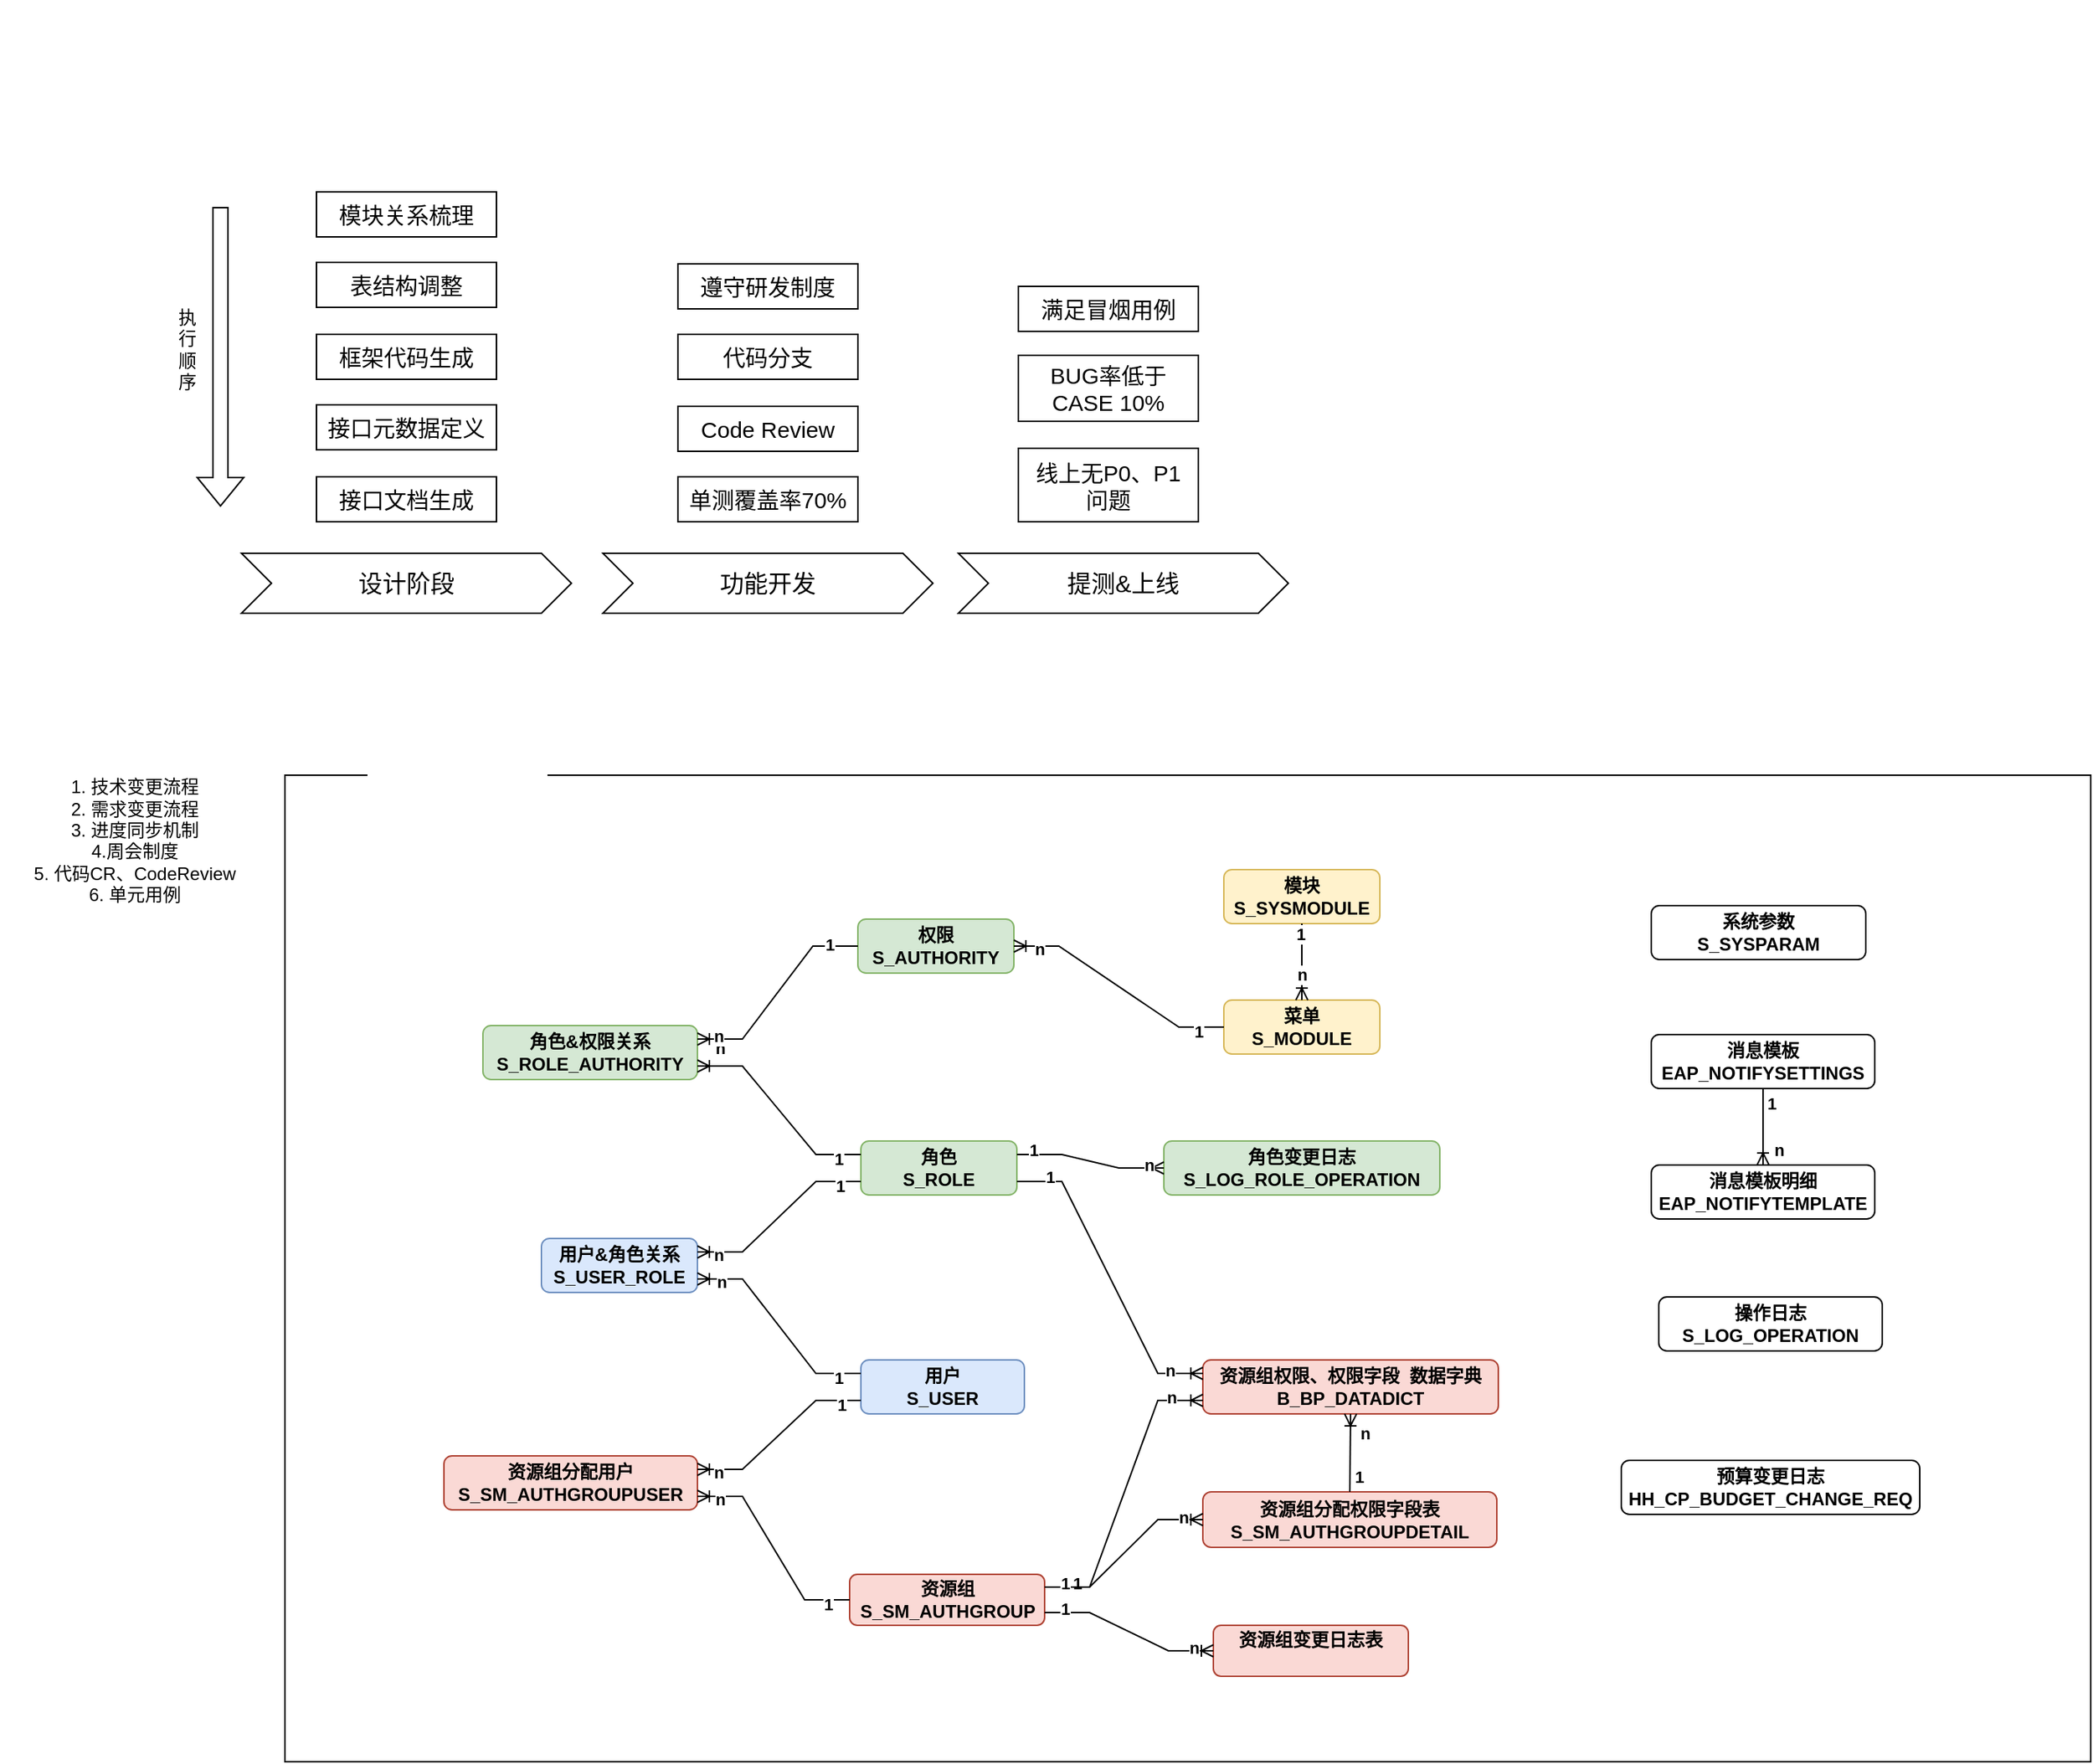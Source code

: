 <mxfile version="24.7.7">
  <diagram id="C5RBs43oDa-KdzZeNtuy" name="Page-1">
    <mxGraphModel dx="2261" dy="795" grid="0" gridSize="10" guides="1" tooltips="1" connect="1" arrows="1" fold="1" page="1" pageScale="1" pageWidth="827" pageHeight="1169" math="0" shadow="0">
      <root>
        <mxCell id="WIyWlLk6GJQsqaUBKTNV-0" />
        <mxCell id="WIyWlLk6GJQsqaUBKTNV-1" parent="WIyWlLk6GJQsqaUBKTNV-0" />
        <mxCell id="Fb4ALmmW-qBPZxDLk-Hd-118" value="" style="rounded=0;whiteSpace=wrap;html=1;" parent="WIyWlLk6GJQsqaUBKTNV-1" vertex="1">
          <mxGeometry x="-101" y="648" width="1204" height="658" as="geometry" />
        </mxCell>
        <mxCell id="Fb4ALmmW-qBPZxDLk-Hd-35" value="" style="rounded=0;whiteSpace=wrap;html=1;strokeColor=none;" parent="WIyWlLk6GJQsqaUBKTNV-1" vertex="1">
          <mxGeometry x="-46" y="131" width="120" height="594" as="geometry" />
        </mxCell>
        <mxCell id="Fb4ALmmW-qBPZxDLk-Hd-0" value="设计阶段" style="shape=step;perimeter=stepPerimeter;whiteSpace=wrap;html=1;fixedSize=1;fontSize=16;" parent="WIyWlLk6GJQsqaUBKTNV-1" vertex="1">
          <mxGeometry x="-130" y="500" width="220" height="40" as="geometry" />
        </mxCell>
        <mxCell id="Fb4ALmmW-qBPZxDLk-Hd-1" value="功能开发" style="shape=step;perimeter=stepPerimeter;whiteSpace=wrap;html=1;fixedSize=1;fontSize=16;" parent="WIyWlLk6GJQsqaUBKTNV-1" vertex="1">
          <mxGeometry x="111" y="500" width="220" height="40" as="geometry" />
        </mxCell>
        <mxCell id="Fb4ALmmW-qBPZxDLk-Hd-3" value="提测&amp;amp;上线" style="shape=step;perimeter=stepPerimeter;whiteSpace=wrap;html=1;fixedSize=1;fontSize=16;" parent="WIyWlLk6GJQsqaUBKTNV-1" vertex="1">
          <mxGeometry x="348" y="500" width="220" height="40" as="geometry" />
        </mxCell>
        <mxCell id="Fb4ALmmW-qBPZxDLk-Hd-10" value="&lt;div style=&quot;&quot;&gt;&lt;span style=&quot;background-color: initial; font-size: 15px;&quot;&gt;表结构调整&lt;/span&gt;&lt;/div&gt;" style="rounded=0;whiteSpace=wrap;html=1;align=center;" parent="WIyWlLk6GJQsqaUBKTNV-1" vertex="1">
          <mxGeometry x="-80" y="306" width="120" height="30" as="geometry" />
        </mxCell>
        <mxCell id="Fb4ALmmW-qBPZxDLk-Hd-11" value="&lt;div style=&quot;&quot;&gt;&lt;span style=&quot;background-color: initial; font-size: 15px;&quot;&gt;框架代码生成&lt;/span&gt;&lt;/div&gt;" style="rounded=0;whiteSpace=wrap;html=1;align=center;" parent="WIyWlLk6GJQsqaUBKTNV-1" vertex="1">
          <mxGeometry x="-80" y="354" width="120" height="30" as="geometry" />
        </mxCell>
        <mxCell id="Fb4ALmmW-qBPZxDLk-Hd-13" value="&lt;div style=&quot;&quot;&gt;&lt;span style=&quot;background-color: initial; font-size: 15px;&quot;&gt;接口元数据定义&lt;/span&gt;&lt;/div&gt;" style="rounded=0;whiteSpace=wrap;html=1;align=center;" parent="WIyWlLk6GJQsqaUBKTNV-1" vertex="1">
          <mxGeometry x="-80" y="401" width="120" height="30" as="geometry" />
        </mxCell>
        <mxCell id="Fb4ALmmW-qBPZxDLk-Hd-14" value="&lt;div style=&quot;&quot;&gt;&lt;span style=&quot;background-color: initial; font-size: 15px;&quot;&gt;接口文档生成&lt;/span&gt;&lt;/div&gt;" style="rounded=0;whiteSpace=wrap;html=1;align=center;" parent="WIyWlLk6GJQsqaUBKTNV-1" vertex="1">
          <mxGeometry x="-80" y="449" width="120" height="30" as="geometry" />
        </mxCell>
        <mxCell id="Fb4ALmmW-qBPZxDLk-Hd-15" value="&lt;span style=&quot;font-size: 15px;&quot;&gt;模块关系梳理&lt;/span&gt;" style="rounded=0;whiteSpace=wrap;html=1;align=center;" parent="WIyWlLk6GJQsqaUBKTNV-1" vertex="1">
          <mxGeometry x="-80" y="259" width="120" height="30" as="geometry" />
        </mxCell>
        <mxCell id="Fb4ALmmW-qBPZxDLk-Hd-17" value="" style="shape=flexArrow;endArrow=classic;html=1;rounded=0;" parent="WIyWlLk6GJQsqaUBKTNV-1" edge="1">
          <mxGeometry width="50" height="50" relative="1" as="geometry">
            <mxPoint x="-144" y="269" as="sourcePoint" />
            <mxPoint x="-144" y="469" as="targetPoint" />
          </mxGeometry>
        </mxCell>
        <mxCell id="Fb4ALmmW-qBPZxDLk-Hd-18" value="执行顺序" style="text;html=1;align=center;verticalAlign=middle;whiteSpace=wrap;rounded=0;" parent="WIyWlLk6GJQsqaUBKTNV-1" vertex="1">
          <mxGeometry x="-176" y="332" width="20" height="64" as="geometry" />
        </mxCell>
        <mxCell id="Fb4ALmmW-qBPZxDLk-Hd-19" value="&lt;div style=&quot;&quot;&gt;&lt;span style=&quot;font-size: 15px;&quot;&gt;代码分支&lt;/span&gt;&lt;/div&gt;" style="rounded=0;whiteSpace=wrap;html=1;align=center;" parent="WIyWlLk6GJQsqaUBKTNV-1" vertex="1">
          <mxGeometry x="161" y="354" width="120" height="30" as="geometry" />
        </mxCell>
        <mxCell id="Fb4ALmmW-qBPZxDLk-Hd-20" value="&lt;div style=&quot;&quot;&gt;&lt;span style=&quot;background-color: initial; font-size: 15px;&quot;&gt;Code Review&lt;/span&gt;&lt;/div&gt;" style="rounded=0;whiteSpace=wrap;html=1;align=center;" parent="WIyWlLk6GJQsqaUBKTNV-1" vertex="1">
          <mxGeometry x="161" y="402" width="120" height="30" as="geometry" />
        </mxCell>
        <mxCell id="Fb4ALmmW-qBPZxDLk-Hd-21" value="&lt;div style=&quot;&quot;&gt;&lt;span style=&quot;font-size: 15px;&quot;&gt;单测覆盖率70%&lt;/span&gt;&lt;/div&gt;" style="rounded=0;whiteSpace=wrap;html=1;align=center;" parent="WIyWlLk6GJQsqaUBKTNV-1" vertex="1">
          <mxGeometry x="161" y="449" width="120" height="30" as="geometry" />
        </mxCell>
        <mxCell id="Fb4ALmmW-qBPZxDLk-Hd-23" value="&lt;span style=&quot;font-size: 15px;&quot;&gt;遵守研发制度&lt;/span&gt;" style="rounded=0;whiteSpace=wrap;html=1;align=center;" parent="WIyWlLk6GJQsqaUBKTNV-1" vertex="1">
          <mxGeometry x="161" y="307" width="120" height="30" as="geometry" />
        </mxCell>
        <mxCell id="Fb4ALmmW-qBPZxDLk-Hd-29" value="&lt;div style=&quot;&quot;&gt;&lt;span style=&quot;font-size: 15px;&quot;&gt;BUG率低于CASE 10%&lt;/span&gt;&lt;/div&gt;" style="rounded=0;whiteSpace=wrap;html=1;align=center;" parent="WIyWlLk6GJQsqaUBKTNV-1" vertex="1">
          <mxGeometry x="388" y="368" width="120" height="44" as="geometry" />
        </mxCell>
        <mxCell id="Fb4ALmmW-qBPZxDLk-Hd-32" value="&lt;div style=&quot;&quot;&gt;&lt;span style=&quot;font-size: 15px;&quot;&gt;线上无P0、P1&lt;/span&gt;&lt;/div&gt;&lt;div style=&quot;&quot;&gt;&lt;span style=&quot;font-size: 15px;&quot;&gt;问题&lt;/span&gt;&lt;/div&gt;" style="rounded=0;whiteSpace=wrap;html=1;align=center;" parent="WIyWlLk6GJQsqaUBKTNV-1" vertex="1">
          <mxGeometry x="388" y="430" width="120" height="49" as="geometry" />
        </mxCell>
        <mxCell id="Fb4ALmmW-qBPZxDLk-Hd-33" value="&lt;span style=&quot;font-size: 15px;&quot;&gt;满足冒烟用例&lt;/span&gt;" style="rounded=0;whiteSpace=wrap;html=1;align=center;" parent="WIyWlLk6GJQsqaUBKTNV-1" vertex="1">
          <mxGeometry x="388" y="322" width="120" height="30" as="geometry" />
        </mxCell>
        <mxCell id="Fb4ALmmW-qBPZxDLk-Hd-34" value="1. 技术变更流程&lt;div&gt;2. 需求变更流程&lt;/div&gt;&lt;div&gt;3. 进度同步机制&lt;/div&gt;&lt;div&gt;4.周会制度&lt;/div&gt;&lt;div&gt;5. 代码CR、CodeReview&lt;/div&gt;&lt;div&gt;6. 单元用例&lt;/div&gt;&lt;div&gt;&lt;br&gt;&lt;/div&gt;" style="text;html=1;align=center;verticalAlign=middle;whiteSpace=wrap;rounded=0;" parent="WIyWlLk6GJQsqaUBKTNV-1" vertex="1">
          <mxGeometry x="-291" y="634" width="180" height="130" as="geometry" />
        </mxCell>
        <mxCell id="Fb4ALmmW-qBPZxDLk-Hd-36" value="用户&lt;div&gt;S_USER&lt;/div&gt;" style="rounded=1;whiteSpace=wrap;html=1;fillColor=#dae8fc;strokeColor=#6c8ebf;fontStyle=1" parent="WIyWlLk6GJQsqaUBKTNV-1" vertex="1">
          <mxGeometry x="283" y="1038" width="109" height="36" as="geometry" />
        </mxCell>
        <mxCell id="Fb4ALmmW-qBPZxDLk-Hd-37" value="&lt;div&gt;角色&lt;/div&gt;&lt;div&gt;S_ROLE&lt;/div&gt;" style="rounded=1;whiteSpace=wrap;html=1;fillColor=#d5e8d4;strokeColor=#82b366;fontStyle=1" parent="WIyWlLk6GJQsqaUBKTNV-1" vertex="1">
          <mxGeometry x="283" y="892" width="104" height="36" as="geometry" />
        </mxCell>
        <mxCell id="Fb4ALmmW-qBPZxDLk-Hd-38" value="&lt;div&gt;用户&amp;amp;角色关系&lt;/div&gt;&lt;div&gt;S_USER_ROLE&lt;/div&gt;" style="rounded=1;whiteSpace=wrap;html=1;fontStyle=1;fillColor=#dae8fc;strokeColor=#6c8ebf;" parent="WIyWlLk6GJQsqaUBKTNV-1" vertex="1">
          <mxGeometry x="70" y="957" width="104" height="36" as="geometry" />
        </mxCell>
        <mxCell id="Fb4ALmmW-qBPZxDLk-Hd-39" value="&lt;div&gt;资源组&lt;/div&gt;&lt;div&gt;S_SM_AUTHGROUP&lt;/div&gt;" style="rounded=1;whiteSpace=wrap;html=1;fillColor=#fad9d5;strokeColor=#ae4132;fontStyle=1" parent="WIyWlLk6GJQsqaUBKTNV-1" vertex="1">
          <mxGeometry x="275.5" y="1181" width="130" height="34" as="geometry" />
        </mxCell>
        <mxCell id="Fb4ALmmW-qBPZxDLk-Hd-40" value="资源组分配用户&lt;div&gt;S_SM_AUTHGROUPUSER&lt;/div&gt;" style="rounded=1;whiteSpace=wrap;html=1;fontStyle=1;fillColor=#fad9d5;strokeColor=#ae4132;" parent="WIyWlLk6GJQsqaUBKTNV-1" vertex="1">
          <mxGeometry x="5" y="1102" width="169" height="36" as="geometry" />
        </mxCell>
        <mxCell id="Fb4ALmmW-qBPZxDLk-Hd-41" value="资源组权限、权限字段&amp;nbsp; 数据字典&lt;div&gt;B_BP_DATADICT&lt;br&gt;&lt;/div&gt;" style="rounded=1;whiteSpace=wrap;html=1;fontStyle=1;fillColor=#fad9d5;strokeColor=#ae4132;" parent="WIyWlLk6GJQsqaUBKTNV-1" vertex="1">
          <mxGeometry x="511" y="1038" width="197" height="36" as="geometry" />
        </mxCell>
        <mxCell id="Fb4ALmmW-qBPZxDLk-Hd-42" value="权限&lt;div&gt;S_AUTHORITY&lt;br&gt;&lt;/div&gt;" style="rounded=1;whiteSpace=wrap;html=1;fontStyle=1;fillColor=#d5e8d4;strokeColor=#82b366;" parent="WIyWlLk6GJQsqaUBKTNV-1" vertex="1">
          <mxGeometry x="281" y="744" width="104" height="36" as="geometry" />
        </mxCell>
        <mxCell id="Fb4ALmmW-qBPZxDLk-Hd-43" value="角色&amp;amp;权限关系&lt;div&gt;S_ROLE_AUTHORITY&lt;br&gt;&lt;/div&gt;" style="rounded=1;whiteSpace=wrap;html=1;fontStyle=1;fillColor=#d5e8d4;strokeColor=#82b366;" parent="WIyWlLk6GJQsqaUBKTNV-1" vertex="1">
          <mxGeometry x="31" y="815" width="143" height="36" as="geometry" />
        </mxCell>
        <mxCell id="Fb4ALmmW-qBPZxDLk-Hd-44" value="&lt;div&gt;模块&lt;/div&gt;&lt;div&gt;S_SYSMODULE&lt;/div&gt;" style="rounded=1;whiteSpace=wrap;html=1;fontStyle=1;fillColor=#fff2cc;strokeColor=#d6b656;" parent="WIyWlLk6GJQsqaUBKTNV-1" vertex="1">
          <mxGeometry x="525" y="711" width="104" height="36" as="geometry" />
        </mxCell>
        <mxCell id="Fb4ALmmW-qBPZxDLk-Hd-45" value="&lt;div&gt;菜单&lt;/div&gt;&lt;div&gt;S_MODULE&lt;br&gt;&lt;/div&gt;" style="rounded=1;whiteSpace=wrap;html=1;fillColor=#fff2cc;strokeColor=#d6b656;fontStyle=1" parent="WIyWlLk6GJQsqaUBKTNV-1" vertex="1">
          <mxGeometry x="525" y="798" width="104" height="36" as="geometry" />
        </mxCell>
        <mxCell id="Fb4ALmmW-qBPZxDLk-Hd-47" value="&lt;div&gt;系统参数&lt;/div&gt;&lt;div&gt;S_SYSPARAM&lt;br&gt;&lt;/div&gt;" style="rounded=1;whiteSpace=wrap;html=1;fontStyle=1" parent="WIyWlLk6GJQsqaUBKTNV-1" vertex="1">
          <mxGeometry x="810" y="735" width="143" height="36" as="geometry" />
        </mxCell>
        <mxCell id="Fb4ALmmW-qBPZxDLk-Hd-48" value="&lt;div&gt;消息模板&lt;/div&gt;&lt;div&gt;EAP_NOTIFYSETTINGS&lt;br&gt;&lt;/div&gt;" style="rounded=1;whiteSpace=wrap;html=1;fontStyle=1" parent="WIyWlLk6GJQsqaUBKTNV-1" vertex="1">
          <mxGeometry x="810" y="821" width="149" height="36" as="geometry" />
        </mxCell>
        <mxCell id="Fb4ALmmW-qBPZxDLk-Hd-49" value="&lt;div&gt;消息模板明细&lt;/div&gt;&lt;div&gt;EAP_NOTIFYTEMPLATE&lt;br&gt;&lt;/div&gt;" style="rounded=1;whiteSpace=wrap;html=1;fontStyle=1" parent="WIyWlLk6GJQsqaUBKTNV-1" vertex="1">
          <mxGeometry x="810" y="908" width="149" height="36" as="geometry" />
        </mxCell>
        <mxCell id="Fb4ALmmW-qBPZxDLk-Hd-50" value="&lt;div&gt;操作日志&lt;/div&gt;&lt;div&gt;S_LOG_OPERATION&lt;br&gt;&lt;/div&gt;" style="rounded=1;whiteSpace=wrap;html=1;fontStyle=1" parent="WIyWlLk6GJQsqaUBKTNV-1" vertex="1">
          <mxGeometry x="815" y="996" width="149" height="36" as="geometry" />
        </mxCell>
        <mxCell id="Fb4ALmmW-qBPZxDLk-Hd-51" value="&lt;div&gt;预算变更日志&lt;/div&gt;&lt;div&gt;HH_CP_BUDGET_CHANGE_REQ&lt;br&gt;&lt;/div&gt;" style="rounded=1;whiteSpace=wrap;html=1;fontStyle=1" parent="WIyWlLk6GJQsqaUBKTNV-1" vertex="1">
          <mxGeometry x="790" y="1105" width="199" height="36" as="geometry" />
        </mxCell>
        <mxCell id="Fb4ALmmW-qBPZxDLk-Hd-52" value="&lt;div&gt;资源组变更日志表&lt;/div&gt;&lt;div&gt;&lt;br&gt;&lt;/div&gt;" style="rounded=1;whiteSpace=wrap;html=1;fontStyle=1;fillColor=#fad9d5;strokeColor=#ae4132;" parent="WIyWlLk6GJQsqaUBKTNV-1" vertex="1">
          <mxGeometry x="518" y="1215" width="130" height="34" as="geometry" />
        </mxCell>
        <mxCell id="Fb4ALmmW-qBPZxDLk-Hd-53" value="&lt;div&gt;角色变更日志&lt;/div&gt;&lt;div&gt;S_LOG_ROLE_OPERATION&lt;br&gt;&lt;/div&gt;" style="rounded=1;whiteSpace=wrap;html=1;fontStyle=1;fillColor=#d5e8d4;strokeColor=#82b366;" parent="WIyWlLk6GJQsqaUBKTNV-1" vertex="1">
          <mxGeometry x="485" y="892" width="184" height="36" as="geometry" />
        </mxCell>
        <mxCell id="Fb4ALmmW-qBPZxDLk-Hd-75" value="" style="edgeStyle=entityRelationEdgeStyle;fontSize=12;html=1;endArrow=ERoneToMany;rounded=0;exitX=0;exitY=0.25;exitDx=0;exitDy=0;entryX=1;entryY=0.75;entryDx=0;entryDy=0;fontStyle=1" parent="WIyWlLk6GJQsqaUBKTNV-1" source="Fb4ALmmW-qBPZxDLk-Hd-37" target="Fb4ALmmW-qBPZxDLk-Hd-43" edge="1">
          <mxGeometry width="100" height="100" relative="1" as="geometry">
            <mxPoint x="168" y="952" as="sourcePoint" />
            <mxPoint x="59" y="882" as="targetPoint" />
            <Array as="points">
              <mxPoint x="38" y="936" />
              <mxPoint x="58" y="942" />
            </Array>
          </mxGeometry>
        </mxCell>
        <mxCell id="Fb4ALmmW-qBPZxDLk-Hd-80" value="n" style="edgeLabel;html=1;align=center;verticalAlign=middle;resizable=0;points=[];fontStyle=1" parent="Fb4ALmmW-qBPZxDLk-Hd-75" vertex="1" connectable="0">
          <mxGeometry x="0.783" y="2" relative="1" as="geometry">
            <mxPoint y="-14" as="offset" />
          </mxGeometry>
        </mxCell>
        <mxCell id="Fb4ALmmW-qBPZxDLk-Hd-81" value="1" style="edgeLabel;html=1;align=center;verticalAlign=middle;resizable=0;points=[];fontStyle=1" parent="Fb4ALmmW-qBPZxDLk-Hd-75" vertex="1" connectable="0">
          <mxGeometry x="-0.784" y="3" relative="1" as="geometry">
            <mxPoint as="offset" />
          </mxGeometry>
        </mxCell>
        <mxCell id="Fb4ALmmW-qBPZxDLk-Hd-77" value="" style="edgeStyle=entityRelationEdgeStyle;fontSize=12;html=1;endArrow=ERoneToMany;rounded=0;exitX=0;exitY=0.5;exitDx=0;exitDy=0;entryX=1;entryY=0.25;entryDx=0;entryDy=0;fontStyle=1" parent="WIyWlLk6GJQsqaUBKTNV-1" source="Fb4ALmmW-qBPZxDLk-Hd-42" target="Fb4ALmmW-qBPZxDLk-Hd-43" edge="1">
          <mxGeometry width="100" height="100" relative="1" as="geometry">
            <mxPoint x="293" y="920" as="sourcePoint" />
            <mxPoint x="184" y="868" as="targetPoint" />
            <Array as="points">
              <mxPoint x="48" y="946" />
              <mxPoint x="68" y="952" />
            </Array>
          </mxGeometry>
        </mxCell>
        <mxCell id="Fb4ALmmW-qBPZxDLk-Hd-78" value="1" style="edgeLabel;html=1;align=center;verticalAlign=middle;resizable=0;points=[];fontStyle=1" parent="Fb4ALmmW-qBPZxDLk-Hd-77" vertex="1" connectable="0">
          <mxGeometry x="-0.723" y="-1" relative="1" as="geometry">
            <mxPoint as="offset" />
          </mxGeometry>
        </mxCell>
        <mxCell id="Fb4ALmmW-qBPZxDLk-Hd-79" value="n" style="edgeLabel;html=1;align=center;verticalAlign=middle;resizable=0;points=[];fontStyle=1" parent="Fb4ALmmW-qBPZxDLk-Hd-77" vertex="1" connectable="0">
          <mxGeometry x="0.801" y="-2" relative="1" as="geometry">
            <mxPoint as="offset" />
          </mxGeometry>
        </mxCell>
        <mxCell id="Fb4ALmmW-qBPZxDLk-Hd-82" value="" style="edgeStyle=entityRelationEdgeStyle;fontSize=12;html=1;endArrow=ERoneToMany;rounded=0;exitX=0;exitY=0.75;exitDx=0;exitDy=0;entryX=1;entryY=0.25;entryDx=0;entryDy=0;fontStyle=1" parent="WIyWlLk6GJQsqaUBKTNV-1" source="Fb4ALmmW-qBPZxDLk-Hd-37" target="Fb4ALmmW-qBPZxDLk-Hd-38" edge="1">
          <mxGeometry width="100" height="100" relative="1" as="geometry">
            <mxPoint x="229" y="1092" as="sourcePoint" />
            <mxPoint x="120" y="1031" as="targetPoint" />
            <Array as="points">
              <mxPoint x="-16" y="1118" />
              <mxPoint x="4" y="1124" />
            </Array>
          </mxGeometry>
        </mxCell>
        <mxCell id="Fb4ALmmW-qBPZxDLk-Hd-83" value="n" style="edgeLabel;html=1;align=center;verticalAlign=middle;resizable=0;points=[];fontStyle=1" parent="Fb4ALmmW-qBPZxDLk-Hd-82" vertex="1" connectable="0">
          <mxGeometry x="0.783" y="2" relative="1" as="geometry">
            <mxPoint as="offset" />
          </mxGeometry>
        </mxCell>
        <mxCell id="Fb4ALmmW-qBPZxDLk-Hd-84" value="1" style="edgeLabel;html=1;align=center;verticalAlign=middle;resizable=0;points=[];fontStyle=1" parent="Fb4ALmmW-qBPZxDLk-Hd-82" vertex="1" connectable="0">
          <mxGeometry x="-0.784" y="3" relative="1" as="geometry">
            <mxPoint as="offset" />
          </mxGeometry>
        </mxCell>
        <mxCell id="Fb4ALmmW-qBPZxDLk-Hd-85" value="" style="edgeStyle=entityRelationEdgeStyle;fontSize=12;html=1;endArrow=ERoneToMany;rounded=0;exitX=0;exitY=0.25;exitDx=0;exitDy=0;entryX=1;entryY=0.75;entryDx=0;entryDy=0;fontStyle=1" parent="WIyWlLk6GJQsqaUBKTNV-1" source="Fb4ALmmW-qBPZxDLk-Hd-36" target="Fb4ALmmW-qBPZxDLk-Hd-38" edge="1">
          <mxGeometry width="100" height="100" relative="1" as="geometry">
            <mxPoint x="250" y="1006" as="sourcePoint" />
            <mxPoint x="141" y="1053" as="targetPoint" />
            <Array as="points">
              <mxPoint x="-49" y="1205" />
              <mxPoint x="-29" y="1211" />
            </Array>
          </mxGeometry>
        </mxCell>
        <mxCell id="Fb4ALmmW-qBPZxDLk-Hd-86" value="n" style="edgeLabel;html=1;align=center;verticalAlign=middle;resizable=0;points=[];fontStyle=1" parent="Fb4ALmmW-qBPZxDLk-Hd-85" vertex="1" connectable="0">
          <mxGeometry x="0.783" y="2" relative="1" as="geometry">
            <mxPoint as="offset" />
          </mxGeometry>
        </mxCell>
        <mxCell id="Fb4ALmmW-qBPZxDLk-Hd-87" value="1" style="edgeLabel;html=1;align=center;verticalAlign=middle;resizable=0;points=[];fontStyle=1" parent="Fb4ALmmW-qBPZxDLk-Hd-85" vertex="1" connectable="0">
          <mxGeometry x="-0.784" y="3" relative="1" as="geometry">
            <mxPoint as="offset" />
          </mxGeometry>
        </mxCell>
        <mxCell id="Fb4ALmmW-qBPZxDLk-Hd-88" value="" style="edgeStyle=entityRelationEdgeStyle;fontSize=12;html=1;endArrow=ERoneToMany;rounded=0;exitX=0;exitY=0.75;exitDx=0;exitDy=0;entryX=1;entryY=0.25;entryDx=0;entryDy=0;fontStyle=1" parent="WIyWlLk6GJQsqaUBKTNV-1" source="Fb4ALmmW-qBPZxDLk-Hd-36" target="Fb4ALmmW-qBPZxDLk-Hd-40" edge="1">
          <mxGeometry width="100" height="100" relative="1" as="geometry">
            <mxPoint x="221" y="1102" as="sourcePoint" />
            <mxPoint x="112" y="1030" as="targetPoint" />
            <Array as="points">
              <mxPoint x="-111" y="1251" />
              <mxPoint x="-91" y="1257" />
            </Array>
          </mxGeometry>
        </mxCell>
        <mxCell id="Fb4ALmmW-qBPZxDLk-Hd-89" value="n" style="edgeLabel;html=1;align=center;verticalAlign=middle;resizable=0;points=[];fontStyle=1" parent="Fb4ALmmW-qBPZxDLk-Hd-88" vertex="1" connectable="0">
          <mxGeometry x="0.783" y="2" relative="1" as="geometry">
            <mxPoint as="offset" />
          </mxGeometry>
        </mxCell>
        <mxCell id="Fb4ALmmW-qBPZxDLk-Hd-90" value="1" style="edgeLabel;html=1;align=center;verticalAlign=middle;resizable=0;points=[];fontStyle=1" parent="Fb4ALmmW-qBPZxDLk-Hd-88" vertex="1" connectable="0">
          <mxGeometry x="-0.784" y="3" relative="1" as="geometry">
            <mxPoint as="offset" />
          </mxGeometry>
        </mxCell>
        <mxCell id="Fb4ALmmW-qBPZxDLk-Hd-91" value="" style="edgeStyle=entityRelationEdgeStyle;fontSize=12;html=1;endArrow=ERoneToMany;rounded=0;exitX=0;exitY=0.5;exitDx=0;exitDy=0;entryX=1;entryY=0.75;entryDx=0;entryDy=0;fontStyle=1" parent="WIyWlLk6GJQsqaUBKTNV-1" source="Fb4ALmmW-qBPZxDLk-Hd-39" target="Fb4ALmmW-qBPZxDLk-Hd-40" edge="1">
          <mxGeometry width="100" height="100" relative="1" as="geometry">
            <mxPoint x="213" y="1222" as="sourcePoint" />
            <mxPoint x="104" y="1268" as="targetPoint" />
            <Array as="points">
              <mxPoint x="-181" y="1408" />
              <mxPoint x="-161" y="1414" />
            </Array>
          </mxGeometry>
        </mxCell>
        <mxCell id="Fb4ALmmW-qBPZxDLk-Hd-92" value="n" style="edgeLabel;html=1;align=center;verticalAlign=middle;resizable=0;points=[];fontStyle=1" parent="Fb4ALmmW-qBPZxDLk-Hd-91" vertex="1" connectable="0">
          <mxGeometry x="0.783" y="2" relative="1" as="geometry">
            <mxPoint as="offset" />
          </mxGeometry>
        </mxCell>
        <mxCell id="Fb4ALmmW-qBPZxDLk-Hd-93" value="1" style="edgeLabel;html=1;align=center;verticalAlign=middle;resizable=0;points=[];fontStyle=1" parent="Fb4ALmmW-qBPZxDLk-Hd-91" vertex="1" connectable="0">
          <mxGeometry x="-0.784" y="3" relative="1" as="geometry">
            <mxPoint as="offset" />
          </mxGeometry>
        </mxCell>
        <mxCell id="Fb4ALmmW-qBPZxDLk-Hd-94" value="" style="edgeStyle=entityRelationEdgeStyle;fontSize=12;html=1;endArrow=ERoneToMany;rounded=0;exitX=1;exitY=0.75;exitDx=0;exitDy=0;entryX=0;entryY=0.5;entryDx=0;entryDy=0;fontStyle=1" parent="WIyWlLk6GJQsqaUBKTNV-1" source="Fb4ALmmW-qBPZxDLk-Hd-39" target="Fb4ALmmW-qBPZxDLk-Hd-52" edge="1">
          <mxGeometry width="100" height="100" relative="1" as="geometry">
            <mxPoint x="286" y="1208" as="sourcePoint" />
            <mxPoint x="184" y="1139" as="targetPoint" />
            <Array as="points">
              <mxPoint x="-171" y="1418" />
              <mxPoint x="-151" y="1424" />
            </Array>
          </mxGeometry>
        </mxCell>
        <mxCell id="Fb4ALmmW-qBPZxDLk-Hd-95" value="n" style="edgeLabel;html=1;align=center;verticalAlign=middle;resizable=0;points=[];fontStyle=1" parent="Fb4ALmmW-qBPZxDLk-Hd-94" vertex="1" connectable="0">
          <mxGeometry x="0.783" y="2" relative="1" as="geometry">
            <mxPoint as="offset" />
          </mxGeometry>
        </mxCell>
        <mxCell id="Fb4ALmmW-qBPZxDLk-Hd-96" value="1" style="edgeLabel;html=1;align=center;verticalAlign=middle;resizable=0;points=[];fontStyle=1" parent="Fb4ALmmW-qBPZxDLk-Hd-94" vertex="1" connectable="0">
          <mxGeometry x="-0.784" y="3" relative="1" as="geometry">
            <mxPoint as="offset" />
          </mxGeometry>
        </mxCell>
        <mxCell id="Fb4ALmmW-qBPZxDLk-Hd-97" value="" style="edgeStyle=entityRelationEdgeStyle;fontSize=12;html=1;endArrow=ERoneToMany;rounded=0;exitX=1;exitY=0.25;exitDx=0;exitDy=0;entryX=0;entryY=0.75;entryDx=0;entryDy=0;fontStyle=1" parent="WIyWlLk6GJQsqaUBKTNV-1" source="Fb4ALmmW-qBPZxDLk-Hd-39" target="Fb4ALmmW-qBPZxDLk-Hd-41" edge="1">
          <mxGeometry width="100" height="100" relative="1" as="geometry">
            <mxPoint x="414" y="1150" as="sourcePoint" />
            <mxPoint x="509" y="1141" as="targetPoint" />
            <Array as="points">
              <mxPoint x="-163" y="1361" />
              <mxPoint x="-143" y="1367" />
            </Array>
          </mxGeometry>
        </mxCell>
        <mxCell id="Fb4ALmmW-qBPZxDLk-Hd-98" value="n" style="edgeLabel;html=1;align=center;verticalAlign=middle;resizable=0;points=[];fontStyle=1" parent="Fb4ALmmW-qBPZxDLk-Hd-97" vertex="1" connectable="0">
          <mxGeometry x="0.783" y="2" relative="1" as="geometry">
            <mxPoint as="offset" />
          </mxGeometry>
        </mxCell>
        <mxCell id="Fb4ALmmW-qBPZxDLk-Hd-99" value="1" style="edgeLabel;html=1;align=center;verticalAlign=middle;resizable=0;points=[];fontStyle=1" parent="Fb4ALmmW-qBPZxDLk-Hd-97" vertex="1" connectable="0">
          <mxGeometry x="-0.784" y="3" relative="1" as="geometry">
            <mxPoint as="offset" />
          </mxGeometry>
        </mxCell>
        <mxCell id="Fb4ALmmW-qBPZxDLk-Hd-100" value="" style="edgeStyle=entityRelationEdgeStyle;fontSize=12;html=1;endArrow=ERoneToMany;rounded=0;exitX=1;exitY=0.75;exitDx=0;exitDy=0;entryX=0;entryY=0.25;entryDx=0;entryDy=0;fontStyle=1" parent="WIyWlLk6GJQsqaUBKTNV-1" source="Fb4ALmmW-qBPZxDLk-Hd-37" target="Fb4ALmmW-qBPZxDLk-Hd-41" edge="1">
          <mxGeometry width="100" height="100" relative="1" as="geometry">
            <mxPoint x="416" y="1200" as="sourcePoint" />
            <mxPoint x="521" y="1075" as="targetPoint" />
            <Array as="points">
              <mxPoint x="-153" y="1371" />
              <mxPoint x="-133" y="1377" />
            </Array>
          </mxGeometry>
        </mxCell>
        <mxCell id="Fb4ALmmW-qBPZxDLk-Hd-101" value="n" style="edgeLabel;html=1;align=center;verticalAlign=middle;resizable=0;points=[];fontStyle=1" parent="Fb4ALmmW-qBPZxDLk-Hd-100" vertex="1" connectable="0">
          <mxGeometry x="0.783" y="2" relative="1" as="geometry">
            <mxPoint as="offset" />
          </mxGeometry>
        </mxCell>
        <mxCell id="Fb4ALmmW-qBPZxDLk-Hd-102" value="1" style="edgeLabel;html=1;align=center;verticalAlign=middle;resizable=0;points=[];fontStyle=1" parent="Fb4ALmmW-qBPZxDLk-Hd-100" vertex="1" connectable="0">
          <mxGeometry x="-0.784" y="3" relative="1" as="geometry">
            <mxPoint as="offset" />
          </mxGeometry>
        </mxCell>
        <mxCell id="Fb4ALmmW-qBPZxDLk-Hd-103" value="" style="edgeStyle=entityRelationEdgeStyle;fontSize=12;html=1;endArrow=ERoneToMany;rounded=0;exitX=1;exitY=0.25;exitDx=0;exitDy=0;entryX=0;entryY=0.5;entryDx=0;entryDy=0;fontStyle=1" parent="WIyWlLk6GJQsqaUBKTNV-1" source="Fb4ALmmW-qBPZxDLk-Hd-37" target="Fb4ALmmW-qBPZxDLk-Hd-53" edge="1">
          <mxGeometry width="100" height="100" relative="1" as="geometry">
            <mxPoint x="397" y="929" as="sourcePoint" />
            <mxPoint x="521" y="1057" as="targetPoint" />
            <Array as="points">
              <mxPoint x="-143" y="1381" />
              <mxPoint x="-123" y="1387" />
            </Array>
          </mxGeometry>
        </mxCell>
        <mxCell id="Fb4ALmmW-qBPZxDLk-Hd-104" value="n" style="edgeLabel;html=1;align=center;verticalAlign=middle;resizable=0;points=[];fontStyle=1" parent="Fb4ALmmW-qBPZxDLk-Hd-103" vertex="1" connectable="0">
          <mxGeometry x="0.783" y="2" relative="1" as="geometry">
            <mxPoint as="offset" />
          </mxGeometry>
        </mxCell>
        <mxCell id="Fb4ALmmW-qBPZxDLk-Hd-105" value="1" style="edgeLabel;html=1;align=center;verticalAlign=middle;resizable=0;points=[];fontStyle=1" parent="Fb4ALmmW-qBPZxDLk-Hd-103" vertex="1" connectable="0">
          <mxGeometry x="-0.784" y="3" relative="1" as="geometry">
            <mxPoint as="offset" />
          </mxGeometry>
        </mxCell>
        <mxCell id="Fb4ALmmW-qBPZxDLk-Hd-106" value="" style="fontSize=12;html=1;endArrow=ERoneToMany;rounded=0;exitX=0.5;exitY=1;exitDx=0;exitDy=0;entryX=0.5;entryY=0;entryDx=0;entryDy=0;fontStyle=1" parent="WIyWlLk6GJQsqaUBKTNV-1" source="Fb4ALmmW-qBPZxDLk-Hd-44" target="Fb4ALmmW-qBPZxDLk-Hd-45" edge="1">
          <mxGeometry width="100" height="100" relative="1" as="geometry">
            <mxPoint x="698" y="756" as="sourcePoint" />
            <mxPoint x="584" y="796" as="targetPoint" />
          </mxGeometry>
        </mxCell>
        <mxCell id="Fb4ALmmW-qBPZxDLk-Hd-107" value="1" style="edgeLabel;html=1;align=center;verticalAlign=middle;resizable=0;points=[];fontStyle=1" parent="Fb4ALmmW-qBPZxDLk-Hd-106" vertex="1" connectable="0">
          <mxGeometry x="-0.723" y="-1" relative="1" as="geometry">
            <mxPoint as="offset" />
          </mxGeometry>
        </mxCell>
        <mxCell id="Fb4ALmmW-qBPZxDLk-Hd-108" value="n" style="edgeLabel;html=1;align=center;verticalAlign=middle;resizable=0;points=[];fontStyle=1" parent="Fb4ALmmW-qBPZxDLk-Hd-106" vertex="1" connectable="0">
          <mxGeometry x="0.801" y="-2" relative="1" as="geometry">
            <mxPoint x="2" y="-12" as="offset" />
          </mxGeometry>
        </mxCell>
        <mxCell id="Fb4ALmmW-qBPZxDLk-Hd-112" value="" style="edgeStyle=entityRelationEdgeStyle;fontSize=12;html=1;endArrow=ERoneToMany;rounded=0;exitX=0;exitY=0.5;exitDx=0;exitDy=0;entryX=1;entryY=0.5;entryDx=0;entryDy=0;fontStyle=1" parent="WIyWlLk6GJQsqaUBKTNV-1" source="Fb4ALmmW-qBPZxDLk-Hd-45" target="Fb4ALmmW-qBPZxDLk-Hd-42" edge="1">
          <mxGeometry width="100" height="100" relative="1" as="geometry">
            <mxPoint x="382" y="825" as="sourcePoint" />
            <mxPoint x="480" y="834" as="targetPoint" />
            <Array as="points">
              <mxPoint x="-148" y="1305" />
              <mxPoint x="-128" y="1311" />
            </Array>
          </mxGeometry>
        </mxCell>
        <mxCell id="Fb4ALmmW-qBPZxDLk-Hd-113" value="n" style="edgeLabel;html=1;align=center;verticalAlign=middle;resizable=0;points=[];fontStyle=1" parent="Fb4ALmmW-qBPZxDLk-Hd-112" vertex="1" connectable="0">
          <mxGeometry x="0.783" y="2" relative="1" as="geometry">
            <mxPoint as="offset" />
          </mxGeometry>
        </mxCell>
        <mxCell id="Fb4ALmmW-qBPZxDLk-Hd-114" value="1" style="edgeLabel;html=1;align=center;verticalAlign=middle;resizable=0;points=[];fontStyle=1" parent="Fb4ALmmW-qBPZxDLk-Hd-112" vertex="1" connectable="0">
          <mxGeometry x="-0.784" y="3" relative="1" as="geometry">
            <mxPoint as="offset" />
          </mxGeometry>
        </mxCell>
        <mxCell id="Fb4ALmmW-qBPZxDLk-Hd-115" value="" style="fontSize=12;html=1;endArrow=ERoneToMany;rounded=0;exitX=0.5;exitY=1;exitDx=0;exitDy=0;entryX=0.5;entryY=0;entryDx=0;entryDy=0;fontStyle=1" parent="WIyWlLk6GJQsqaUBKTNV-1" source="Fb4ALmmW-qBPZxDLk-Hd-48" target="Fb4ALmmW-qBPZxDLk-Hd-49" edge="1">
          <mxGeometry width="100" height="100" relative="1" as="geometry">
            <mxPoint x="397" y="929" as="sourcePoint" />
            <mxPoint x="521" y="1057" as="targetPoint" />
          </mxGeometry>
        </mxCell>
        <mxCell id="Fb4ALmmW-qBPZxDLk-Hd-116" value="n" style="edgeLabel;html=1;align=center;verticalAlign=middle;resizable=0;points=[];fontStyle=1" parent="Fb4ALmmW-qBPZxDLk-Hd-115" vertex="1" connectable="0">
          <mxGeometry x="0.783" y="2" relative="1" as="geometry">
            <mxPoint x="8" y="-5" as="offset" />
          </mxGeometry>
        </mxCell>
        <mxCell id="Fb4ALmmW-qBPZxDLk-Hd-117" value="1" style="edgeLabel;html=1;align=center;verticalAlign=middle;resizable=0;points=[];fontStyle=1" parent="Fb4ALmmW-qBPZxDLk-Hd-115" vertex="1" connectable="0">
          <mxGeometry x="-0.784" y="3" relative="1" as="geometry">
            <mxPoint x="2" y="4" as="offset" />
          </mxGeometry>
        </mxCell>
        <mxCell id="bCldaoK6L6CGryJkFs6s-0" value="资源组分配权限字段表&lt;div&gt;S_SM_AUTHGROUPDETAIL&lt;br&gt;&lt;/div&gt;" style="rounded=1;whiteSpace=wrap;html=1;fontStyle=1;fillColor=#fad9d5;strokeColor=#ae4132;" vertex="1" parent="WIyWlLk6GJQsqaUBKTNV-1">
          <mxGeometry x="511" y="1126" width="196" height="37" as="geometry" />
        </mxCell>
        <mxCell id="bCldaoK6L6CGryJkFs6s-1" value="" style="edgeStyle=entityRelationEdgeStyle;fontSize=12;html=1;endArrow=ERoneToMany;rounded=0;exitX=1;exitY=0.25;exitDx=0;exitDy=0;entryX=0;entryY=0.5;entryDx=0;entryDy=0;fontStyle=1" edge="1" parent="WIyWlLk6GJQsqaUBKTNV-1" source="Fb4ALmmW-qBPZxDLk-Hd-39" target="bCldaoK6L6CGryJkFs6s-0">
          <mxGeometry width="100" height="100" relative="1" as="geometry">
            <mxPoint x="416" y="1200" as="sourcePoint" />
            <mxPoint x="521" y="1075" as="targetPoint" />
            <Array as="points">
              <mxPoint x="-153" y="1371" />
              <mxPoint x="-133" y="1377" />
            </Array>
          </mxGeometry>
        </mxCell>
        <mxCell id="bCldaoK6L6CGryJkFs6s-2" value="n" style="edgeLabel;html=1;align=center;verticalAlign=middle;resizable=0;points=[];fontStyle=1" vertex="1" connectable="0" parent="bCldaoK6L6CGryJkFs6s-1">
          <mxGeometry x="0.783" y="2" relative="1" as="geometry">
            <mxPoint as="offset" />
          </mxGeometry>
        </mxCell>
        <mxCell id="bCldaoK6L6CGryJkFs6s-3" value="1" style="edgeLabel;html=1;align=center;verticalAlign=middle;resizable=0;points=[];fontStyle=1" vertex="1" connectable="0" parent="bCldaoK6L6CGryJkFs6s-1">
          <mxGeometry x="-0.784" y="3" relative="1" as="geometry">
            <mxPoint as="offset" />
          </mxGeometry>
        </mxCell>
        <mxCell id="bCldaoK6L6CGryJkFs6s-4" value="" style="fontSize=12;html=1;endArrow=ERoneToMany;rounded=0;exitX=0.5;exitY=0;exitDx=0;exitDy=0;entryX=0.5;entryY=1;entryDx=0;entryDy=0;fontStyle=1" edge="1" parent="WIyWlLk6GJQsqaUBKTNV-1" source="bCldaoK6L6CGryJkFs6s-0" target="Fb4ALmmW-qBPZxDLk-Hd-41">
          <mxGeometry width="100" height="100" relative="1" as="geometry">
            <mxPoint x="498" y="1141" as="sourcePoint" />
            <mxPoint x="603" y="1111" as="targetPoint" />
          </mxGeometry>
        </mxCell>
        <mxCell id="bCldaoK6L6CGryJkFs6s-5" value="n" style="edgeLabel;html=1;align=center;verticalAlign=middle;resizable=0;points=[];fontStyle=1" vertex="1" connectable="0" parent="bCldaoK6L6CGryJkFs6s-4">
          <mxGeometry x="0.783" y="2" relative="1" as="geometry">
            <mxPoint x="11" y="7" as="offset" />
          </mxGeometry>
        </mxCell>
        <mxCell id="bCldaoK6L6CGryJkFs6s-6" value="1" style="edgeLabel;html=1;align=center;verticalAlign=middle;resizable=0;points=[];fontStyle=1" vertex="1" connectable="0" parent="bCldaoK6L6CGryJkFs6s-4">
          <mxGeometry x="-0.784" y="3" relative="1" as="geometry">
            <mxPoint x="9" y="-5" as="offset" />
          </mxGeometry>
        </mxCell>
      </root>
    </mxGraphModel>
  </diagram>
</mxfile>
